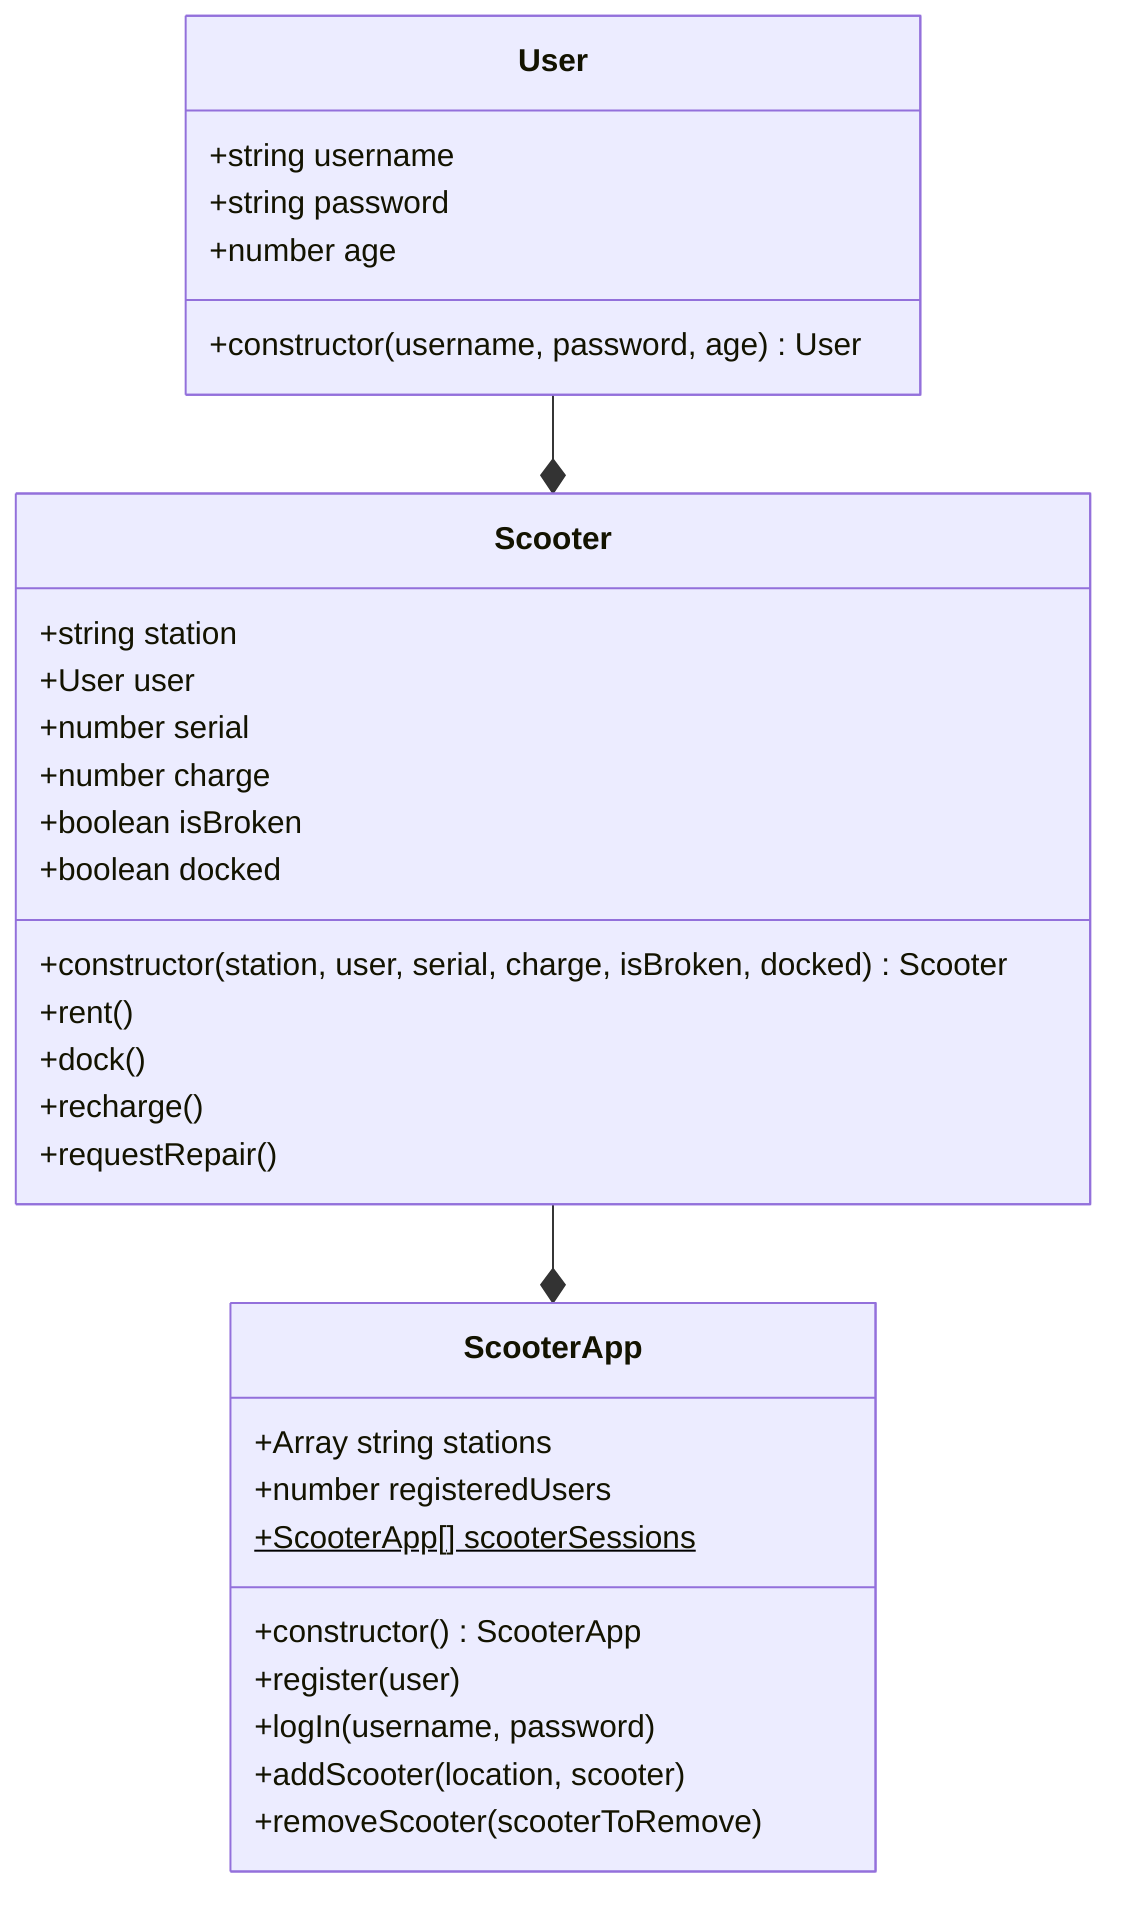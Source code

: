 classDiagram
    class Scooter {
        +string station
        +User user
        +number serial
        +number charge
        +boolean isBroken
        +boolean docked

        +constructor(station, user, serial, charge, isBroken, docked) Scooter
        +rent()
        +dock() 
        +recharge()
        +requestRepair()
    }

    class User {
        +string username
        +string password
        +number age

        +constructor(username, password, age) User
    }

    class ScooterApp {
        +Array string stations
        +number registeredUsers
        +ScooterApp[] scooterSessions$

        +constructor() ScooterApp
        +register(user)
        +logIn(username, password)
        +addScooter(location, scooter)
        +removeScooter(scooterToRemove)
        

    }

User --* Scooter
Scooter --* ScooterApp